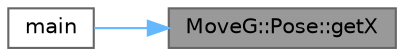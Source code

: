 digraph "MoveG::Pose::getX"
{
 // INTERACTIVE_SVG=YES
 // LATEX_PDF_SIZE
  bgcolor="transparent";
  edge [fontname=Helvetica,fontsize=10,labelfontname=Helvetica,labelfontsize=10];
  node [fontname=Helvetica,fontsize=10,shape=box,height=0.2,width=0.4];
  rankdir="RL";
  Node1 [id="Node000001",label="MoveG::Pose::getX",height=0.2,width=0.4,color="gray40", fillcolor="grey60", style="filled", fontcolor="black",tooltip="Gets the X coordinate of the position."];
  Node1 -> Node2 [id="edge1_Node000001_Node000002",dir="back",color="steelblue1",style="solid",tooltip=" "];
  Node2 [id="Node000002",label="main",height=0.2,width=0.4,color="grey40", fillcolor="white", style="filled",URL="$pose__example_8cpp.html#ae66f6b31b5ad750f1fe042a706a4e3d4",tooltip=" "];
}

